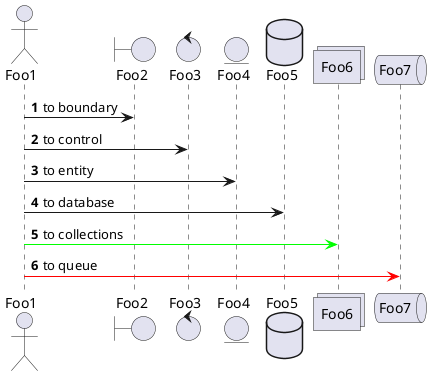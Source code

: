 @startuml
'https://plantuml.com/sequence-diagram

autonumber

actor Foo1
boundary Foo2
control Foo3
entity Foo4
database Foo5
collections Foo6
queue Foo7

Foo1 -> Foo2:to boundary
Foo1 -> Foo3:to control
Foo1 -> Foo4: to entity
Foo1 -> Foo5: to database
Foo1 -[#00FF00]> Foo6: to collections
Foo1 -[#red]> Foo7: to queue


@enduml